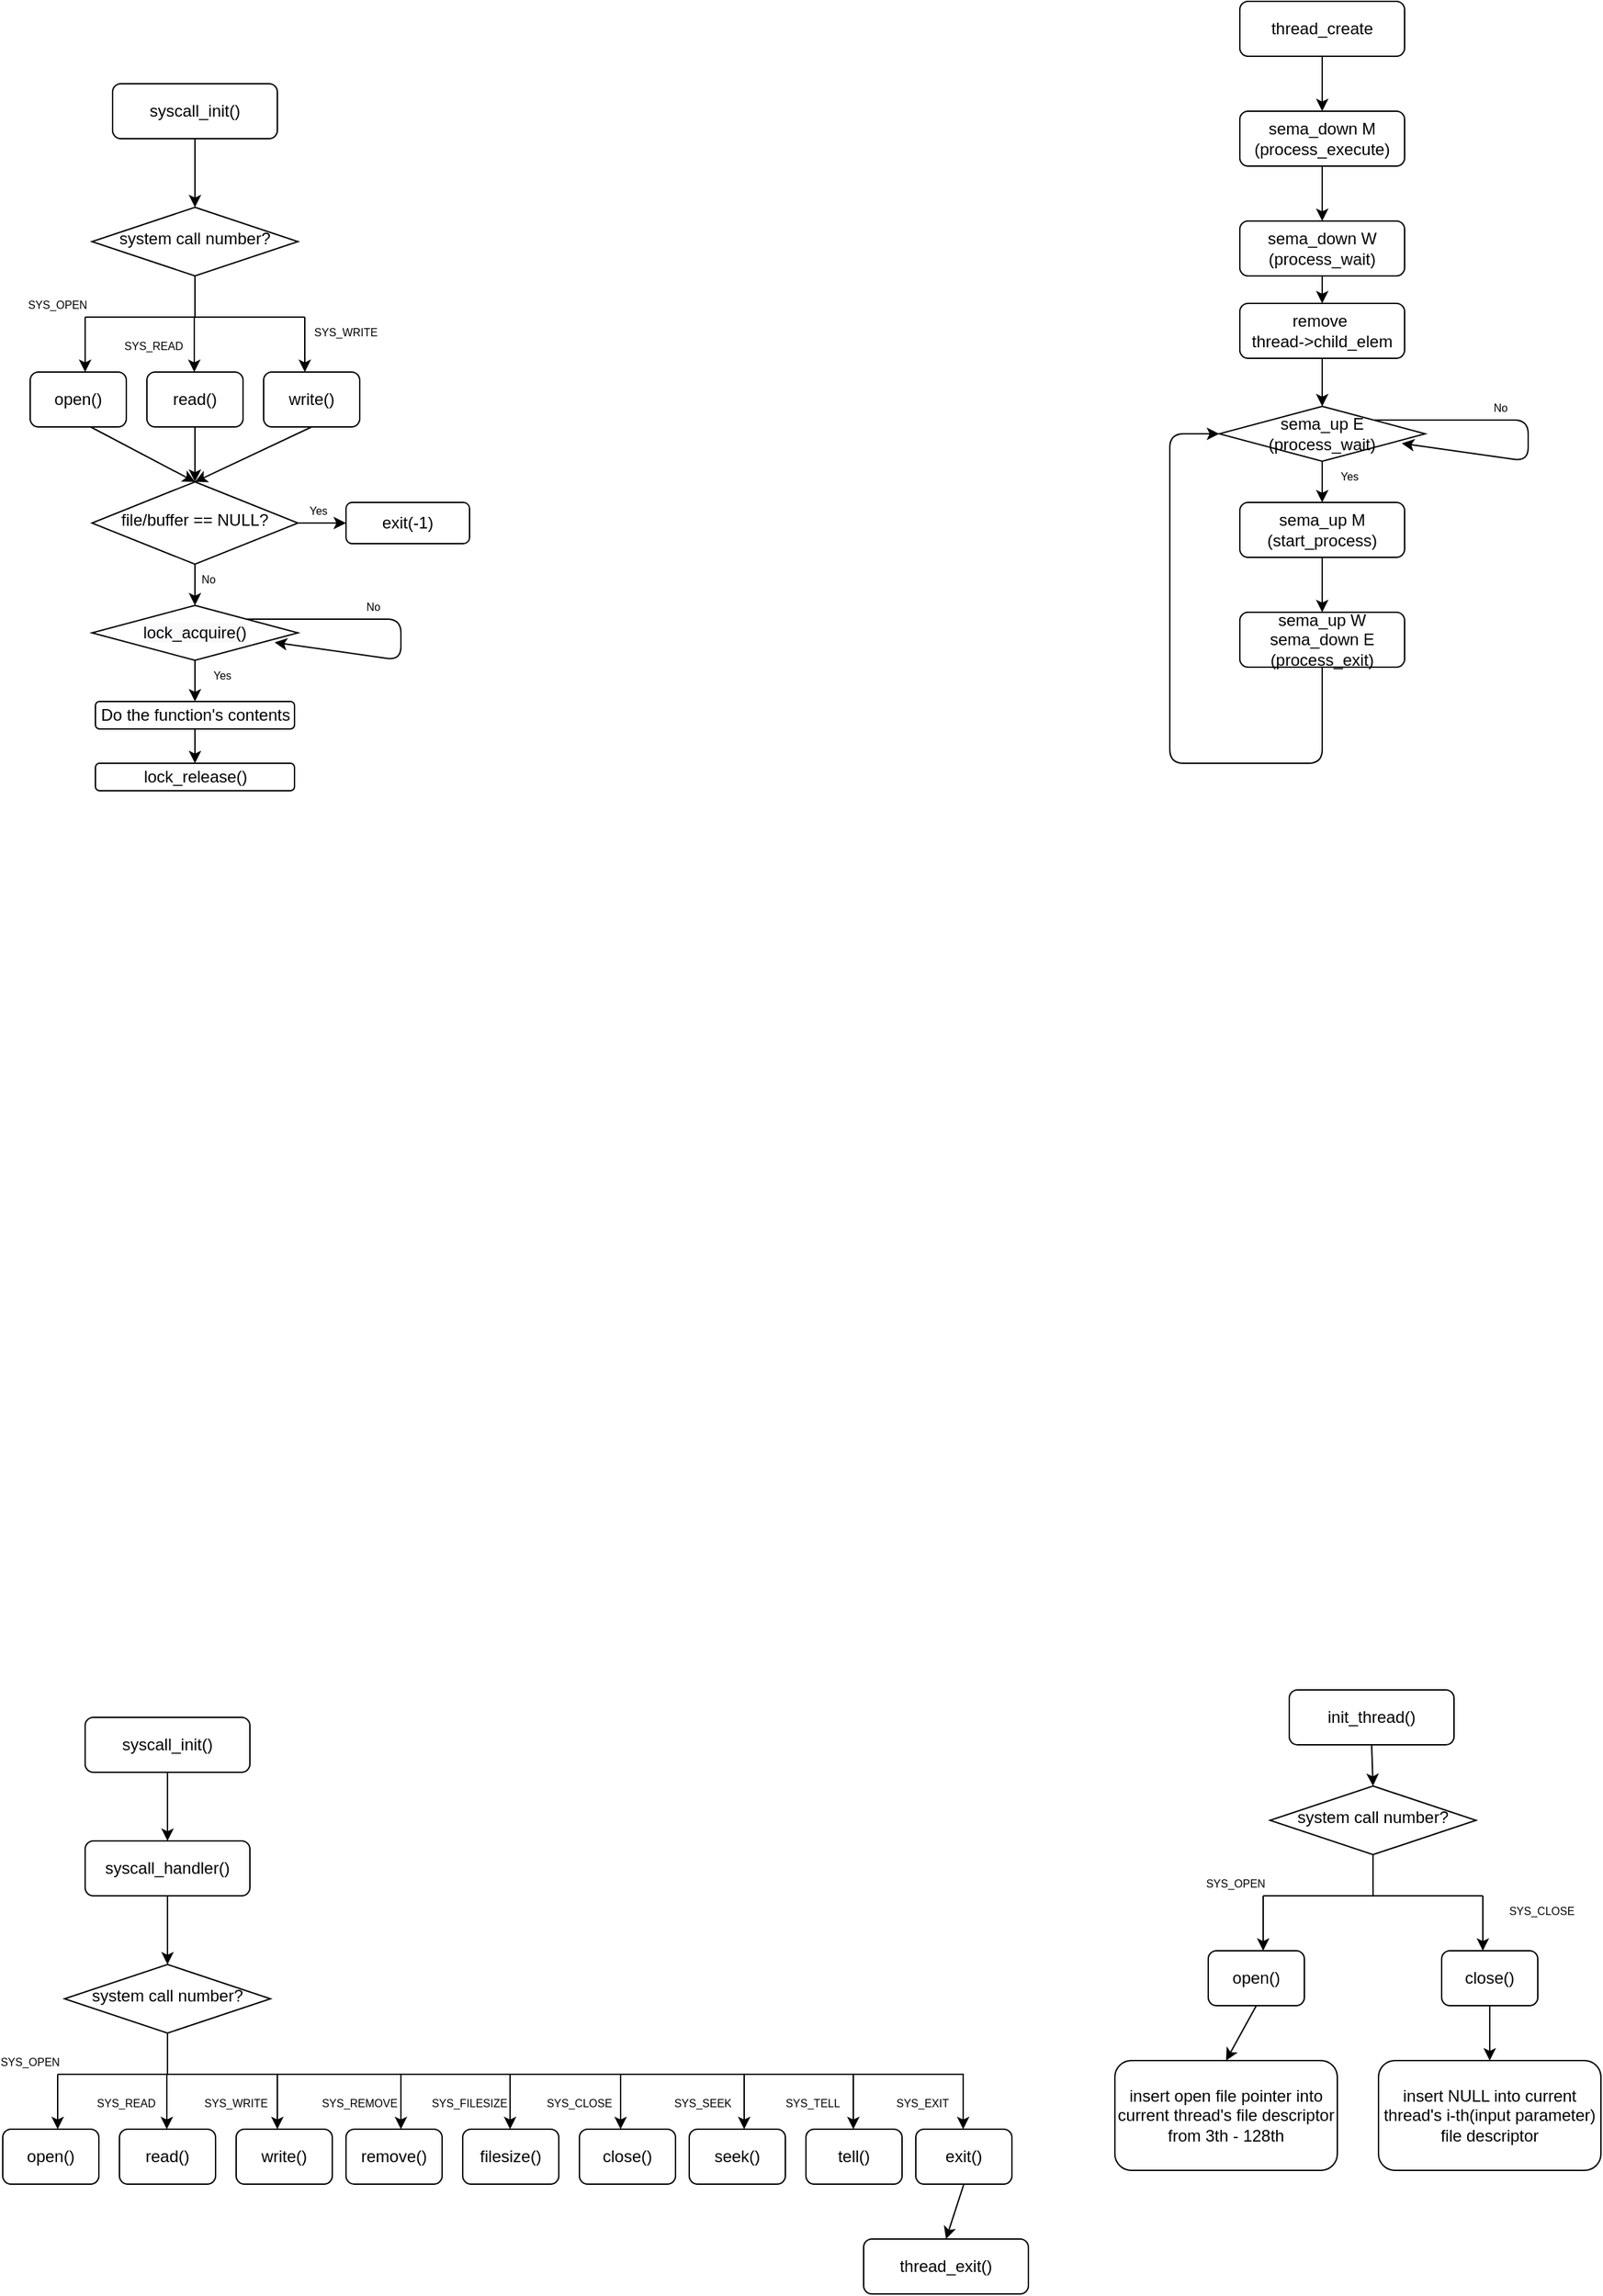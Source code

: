 <mxfile version="13.9.9" type="device"><diagram id="C5RBs43oDa-KdzZeNtuy" name="Page-1"><mxGraphModel dx="1669" dy="847" grid="1" gridSize="10" guides="1" tooltips="1" connect="1" arrows="1" fold="1" page="1" pageScale="1" pageWidth="827" pageHeight="1169" math="0" shadow="0"><root><mxCell id="WIyWlLk6GJQsqaUBKTNV-0"/><mxCell id="WIyWlLk6GJQsqaUBKTNV-1" parent="WIyWlLk6GJQsqaUBKTNV-0"/><mxCell id="WIyWlLk6GJQsqaUBKTNV-3" value="syscall_init()" style="rounded=1;whiteSpace=wrap;html=1;fontSize=12;glass=0;strokeWidth=1;shadow=0;" parent="WIyWlLk6GJQsqaUBKTNV-1" vertex="1"><mxGeometry x="160" y="90" width="120" height="40" as="geometry"/></mxCell><mxCell id="WIyWlLk6GJQsqaUBKTNV-6" value="system call number?" style="rhombus;whiteSpace=wrap;html=1;shadow=0;fontFamily=Helvetica;fontSize=12;align=center;strokeWidth=1;spacing=6;spacingTop=-4;" parent="WIyWlLk6GJQsqaUBKTNV-1" vertex="1"><mxGeometry x="145" y="180" width="150" height="50" as="geometry"/></mxCell><mxCell id="WIyWlLk6GJQsqaUBKTNV-11" value="open()" style="rounded=1;whiteSpace=wrap;html=1;fontSize=12;glass=0;strokeWidth=1;shadow=0;" parent="WIyWlLk6GJQsqaUBKTNV-1" vertex="1"><mxGeometry x="100" y="300" width="70" height="40" as="geometry"/></mxCell><mxCell id="nRG2QTBfci2NmvZgqDCb-1" value="" style="endArrow=none;html=1;entryX=0.5;entryY=1;entryDx=0;entryDy=0;" edge="1" parent="WIyWlLk6GJQsqaUBKTNV-1" target="WIyWlLk6GJQsqaUBKTNV-6"><mxGeometry width="50" height="50" relative="1" as="geometry"><mxPoint x="220" y="260" as="sourcePoint"/><mxPoint x="280" y="270" as="targetPoint"/></mxGeometry></mxCell><mxCell id="nRG2QTBfci2NmvZgqDCb-2" value="" style="endArrow=none;html=1;" edge="1" parent="WIyWlLk6GJQsqaUBKTNV-1"><mxGeometry width="50" height="50" relative="1" as="geometry"><mxPoint x="140" y="260" as="sourcePoint"/><mxPoint x="300" y="260" as="targetPoint"/></mxGeometry></mxCell><mxCell id="nRG2QTBfci2NmvZgqDCb-3" value="" style="endArrow=classic;html=1;" edge="1" parent="WIyWlLk6GJQsqaUBKTNV-1"><mxGeometry width="50" height="50" relative="1" as="geometry"><mxPoint x="140" y="260" as="sourcePoint"/><mxPoint x="140" y="300" as="targetPoint"/></mxGeometry></mxCell><mxCell id="nRG2QTBfci2NmvZgqDCb-4" value="" style="endArrow=classic;html=1;" edge="1" parent="WIyWlLk6GJQsqaUBKTNV-1"><mxGeometry width="50" height="50" relative="1" as="geometry"><mxPoint x="219.5" y="260" as="sourcePoint"/><mxPoint x="219.5" y="300" as="targetPoint"/></mxGeometry></mxCell><mxCell id="nRG2QTBfci2NmvZgqDCb-5" value="" style="endArrow=classic;html=1;" edge="1" parent="WIyWlLk6GJQsqaUBKTNV-1"><mxGeometry width="50" height="50" relative="1" as="geometry"><mxPoint x="300" y="260" as="sourcePoint"/><mxPoint x="300" y="300" as="targetPoint"/></mxGeometry></mxCell><mxCell id="nRG2QTBfci2NmvZgqDCb-6" value="read()" style="rounded=1;whiteSpace=wrap;html=1;fontSize=12;glass=0;strokeWidth=1;shadow=0;" vertex="1" parent="WIyWlLk6GJQsqaUBKTNV-1"><mxGeometry x="185" y="300" width="70" height="40" as="geometry"/></mxCell><mxCell id="nRG2QTBfci2NmvZgqDCb-7" value="write()" style="rounded=1;whiteSpace=wrap;html=1;fontSize=12;glass=0;strokeWidth=1;shadow=0;" vertex="1" parent="WIyWlLk6GJQsqaUBKTNV-1"><mxGeometry x="270" y="300" width="70" height="40" as="geometry"/></mxCell><mxCell id="nRG2QTBfci2NmvZgqDCb-8" value="&lt;span style=&quot;font-size: 8px&quot;&gt;SYS_OPEN&lt;/span&gt;" style="text;html=1;strokeColor=none;fillColor=none;align=center;verticalAlign=middle;whiteSpace=wrap;rounded=0;" vertex="1" parent="WIyWlLk6GJQsqaUBKTNV-1"><mxGeometry x="100" y="240" width="40" height="20" as="geometry"/></mxCell><mxCell id="nRG2QTBfci2NmvZgqDCb-10" value="&lt;span style=&quot;font-size: 8px&quot;&gt;SYS_READ&lt;/span&gt;" style="text;html=1;strokeColor=none;fillColor=none;align=center;verticalAlign=middle;whiteSpace=wrap;rounded=0;" vertex="1" parent="WIyWlLk6GJQsqaUBKTNV-1"><mxGeometry x="170" y="270" width="40" height="20" as="geometry"/></mxCell><mxCell id="nRG2QTBfci2NmvZgqDCb-11" value="&lt;span style=&quot;font-size: 8px&quot;&gt;SYS_WRITE&lt;/span&gt;" style="text;html=1;strokeColor=none;fillColor=none;align=center;verticalAlign=middle;whiteSpace=wrap;rounded=0;" vertex="1" parent="WIyWlLk6GJQsqaUBKTNV-1"><mxGeometry x="310" y="260" width="40" height="20" as="geometry"/></mxCell><mxCell id="nRG2QTBfci2NmvZgqDCb-12" value="file/buffer == NULL?" style="rhombus;whiteSpace=wrap;html=1;shadow=0;fontFamily=Helvetica;fontSize=12;align=center;strokeWidth=1;spacing=6;spacingTop=-4;" vertex="1" parent="WIyWlLk6GJQsqaUBKTNV-1"><mxGeometry x="145" y="380" width="150" height="60" as="geometry"/></mxCell><mxCell id="nRG2QTBfci2NmvZgqDCb-13" value="" style="endArrow=classic;html=1;entryX=0.5;entryY=0;entryDx=0;entryDy=0;exitX=0.5;exitY=1;exitDx=0;exitDy=0;" edge="1" parent="WIyWlLk6GJQsqaUBKTNV-1" source="WIyWlLk6GJQsqaUBKTNV-3" target="WIyWlLk6GJQsqaUBKTNV-6"><mxGeometry width="50" height="50" relative="1" as="geometry"><mxPoint x="220" y="130" as="sourcePoint"/><mxPoint x="290" y="330" as="targetPoint"/></mxGeometry></mxCell><mxCell id="nRG2QTBfci2NmvZgqDCb-14" value="" style="endArrow=classic;html=1;entryX=0.5;entryY=0;entryDx=0;entryDy=0;exitX=0.5;exitY=1;exitDx=0;exitDy=0;" edge="1" parent="WIyWlLk6GJQsqaUBKTNV-1" source="nRG2QTBfci2NmvZgqDCb-6" target="nRG2QTBfci2NmvZgqDCb-12"><mxGeometry width="50" height="50" relative="1" as="geometry"><mxPoint x="230" y="130" as="sourcePoint"/><mxPoint x="230" y="180" as="targetPoint"/></mxGeometry></mxCell><mxCell id="nRG2QTBfci2NmvZgqDCb-15" value="" style="endArrow=classic;html=1;exitX=1;exitY=0.5;exitDx=0;exitDy=0;entryX=0;entryY=0.5;entryDx=0;entryDy=0;" edge="1" parent="WIyWlLk6GJQsqaUBKTNV-1" source="nRG2QTBfci2NmvZgqDCb-12" target="nRG2QTBfci2NmvZgqDCb-16"><mxGeometry width="50" height="50" relative="1" as="geometry"><mxPoint x="240" y="380" as="sourcePoint"/><mxPoint x="330" y="410" as="targetPoint"/></mxGeometry></mxCell><mxCell id="nRG2QTBfci2NmvZgqDCb-16" value="exit(-1)" style="rounded=1;whiteSpace=wrap;html=1;fontSize=12;glass=0;strokeWidth=1;shadow=0;" vertex="1" parent="WIyWlLk6GJQsqaUBKTNV-1"><mxGeometry x="330" y="395" width="90" height="30" as="geometry"/></mxCell><mxCell id="nRG2QTBfci2NmvZgqDCb-18" value="" style="endArrow=classic;html=1;exitX=0.5;exitY=1;exitDx=0;exitDy=0;entryX=0.5;entryY=0;entryDx=0;entryDy=0;" edge="1" parent="WIyWlLk6GJQsqaUBKTNV-1" source="nRG2QTBfci2NmvZgqDCb-12" target="nRG2QTBfci2NmvZgqDCb-64"><mxGeometry width="50" height="50" relative="1" as="geometry"><mxPoint x="240" y="460" as="sourcePoint"/><mxPoint x="220.955" y="469" as="targetPoint"/></mxGeometry></mxCell><mxCell id="nRG2QTBfci2NmvZgqDCb-22" value="" style="endArrow=classic;html=1;entryX=0.5;entryY=0;entryDx=0;entryDy=0;exitX=0.5;exitY=1;exitDx=0;exitDy=0;" edge="1" parent="WIyWlLk6GJQsqaUBKTNV-1" target="nRG2QTBfci2NmvZgqDCb-33" source="nRG2QTBfci2NmvZgqDCb-64"><mxGeometry width="50" height="50" relative="1" as="geometry"><mxPoint x="222.5" y="550" as="sourcePoint"/><mxPoint x="222.5" y="590" as="targetPoint"/></mxGeometry></mxCell><mxCell id="nRG2QTBfci2NmvZgqDCb-24" value="lock_release()" style="rounded=1;whiteSpace=wrap;html=1;fontSize=12;glass=0;strokeWidth=1;shadow=0;" vertex="1" parent="WIyWlLk6GJQsqaUBKTNV-1"><mxGeometry x="147.5" y="585" width="145" height="20" as="geometry"/></mxCell><mxCell id="nRG2QTBfci2NmvZgqDCb-25" value="" style="endArrow=classic;html=1;exitX=0.5;exitY=1;exitDx=0;exitDy=0;entryX=0.5;entryY=0;entryDx=0;entryDy=0;" edge="1" parent="WIyWlLk6GJQsqaUBKTNV-1" source="nRG2QTBfci2NmvZgqDCb-33" target="nRG2QTBfci2NmvZgqDCb-24"><mxGeometry width="50" height="50" relative="1" as="geometry"><mxPoint x="376.25" y="610" as="sourcePoint"/><mxPoint x="396.25" y="640" as="targetPoint"/></mxGeometry></mxCell><mxCell id="nRG2QTBfci2NmvZgqDCb-26" value="" style="endArrow=classic;html=1;exitX=0.629;exitY=1;exitDx=0;exitDy=0;exitPerimeter=0;" edge="1" parent="WIyWlLk6GJQsqaUBKTNV-1" source="WIyWlLk6GJQsqaUBKTNV-11"><mxGeometry width="50" height="50" relative="1" as="geometry"><mxPoint x="230" y="370" as="sourcePoint"/><mxPoint x="220" y="380" as="targetPoint"/></mxGeometry></mxCell><mxCell id="nRG2QTBfci2NmvZgqDCb-27" value="" style="endArrow=classic;html=1;exitX=0.5;exitY=1;exitDx=0;exitDy=0;entryX=0.5;entryY=0;entryDx=0;entryDy=0;" edge="1" parent="WIyWlLk6GJQsqaUBKTNV-1" source="nRG2QTBfci2NmvZgqDCb-7" target="nRG2QTBfci2NmvZgqDCb-12"><mxGeometry width="50" height="50" relative="1" as="geometry"><mxPoint x="230" y="370" as="sourcePoint"/><mxPoint x="280" y="320" as="targetPoint"/></mxGeometry></mxCell><mxCell id="nRG2QTBfci2NmvZgqDCb-28" value="&lt;span style=&quot;font-size: 8px&quot;&gt;Yes&lt;/span&gt;" style="text;html=1;strokeColor=none;fillColor=none;align=center;verticalAlign=middle;whiteSpace=wrap;rounded=0;" vertex="1" parent="WIyWlLk6GJQsqaUBKTNV-1"><mxGeometry x="290" y="390" width="40" height="20" as="geometry"/></mxCell><mxCell id="nRG2QTBfci2NmvZgqDCb-31" value="&lt;span style=&quot;font-size: 8px&quot;&gt;No&lt;/span&gt;" style="text;html=1;strokeColor=none;fillColor=none;align=center;verticalAlign=middle;whiteSpace=wrap;rounded=0;" vertex="1" parent="WIyWlLk6GJQsqaUBKTNV-1"><mxGeometry x="220" y="440" width="20" height="20" as="geometry"/></mxCell><mxCell id="nRG2QTBfci2NmvZgqDCb-33" value="Do the function's contents" style="rounded=1;whiteSpace=wrap;html=1;fontSize=12;glass=0;strokeWidth=1;shadow=0;" vertex="1" parent="WIyWlLk6GJQsqaUBKTNV-1"><mxGeometry x="147.5" y="540" width="145" height="20" as="geometry"/></mxCell><mxCell id="nRG2QTBfci2NmvZgqDCb-48" value="" style="endArrow=classic;html=1;exitX=0.5;exitY=1;exitDx=0;exitDy=0;entryX=0.5;entryY=0;entryDx=0;entryDy=0;" edge="1" parent="WIyWlLk6GJQsqaUBKTNV-1" source="nRG2QTBfci2NmvZgqDCb-79" target="nRG2QTBfci2NmvZgqDCb-62"><mxGeometry width="50" height="50" relative="1" as="geometry"><mxPoint x="1041" y="170" as="sourcePoint"/><mxPoint x="1041" y="230" as="targetPoint"/></mxGeometry></mxCell><mxCell id="nRG2QTBfci2NmvZgqDCb-62" value="sema_down W&lt;br&gt;(process_wait)" style="rounded=1;whiteSpace=wrap;html=1;fontSize=12;glass=0;strokeWidth=1;shadow=0;" vertex="1" parent="WIyWlLk6GJQsqaUBKTNV-1"><mxGeometry x="981" y="190" width="120" height="40" as="geometry"/></mxCell><mxCell id="nRG2QTBfci2NmvZgqDCb-63" value="" style="endArrow=classic;html=1;exitX=0.5;exitY=1;exitDx=0;exitDy=0;entryX=0.5;entryY=0;entryDx=0;entryDy=0;" edge="1" parent="WIyWlLk6GJQsqaUBKTNV-1" source="nRG2QTBfci2NmvZgqDCb-86" target="nRG2QTBfci2NmvZgqDCb-73"><mxGeometry width="50" height="50" relative="1" as="geometry"><mxPoint x="1041" y="295" as="sourcePoint"/><mxPoint x="1041" y="335" as="targetPoint"/></mxGeometry></mxCell><mxCell id="nRG2QTBfci2NmvZgqDCb-64" value="&#10;&#10;&lt;span style=&quot;color: rgb(0, 0, 0); font-family: helvetica; font-size: 12px; font-style: normal; font-weight: 400; letter-spacing: normal; text-align: center; text-indent: 0px; text-transform: none; word-spacing: 0px; background-color: rgb(248, 249, 250); display: inline; float: none;&quot;&gt;lock_acquire()&lt;/span&gt;&#10;&#10;" style="rhombus;whiteSpace=wrap;html=1;" vertex="1" parent="WIyWlLk6GJQsqaUBKTNV-1"><mxGeometry x="145" y="470" width="150" height="40" as="geometry"/></mxCell><mxCell id="nRG2QTBfci2NmvZgqDCb-69" value="&lt;span style=&quot;font-size: 8px&quot;&gt;Yes&lt;/span&gt;" style="text;html=1;strokeColor=none;fillColor=none;align=center;verticalAlign=middle;whiteSpace=wrap;rounded=0;" vertex="1" parent="WIyWlLk6GJQsqaUBKTNV-1"><mxGeometry x="220" y="510" width="40" height="20" as="geometry"/></mxCell><mxCell id="nRG2QTBfci2NmvZgqDCb-70" value="" style="endArrow=classic;html=1;exitX=1;exitY=0;exitDx=0;exitDy=0;entryX=0.887;entryY=0.675;entryDx=0;entryDy=0;entryPerimeter=0;" edge="1" parent="WIyWlLk6GJQsqaUBKTNV-1" source="nRG2QTBfci2NmvZgqDCb-64" target="nRG2QTBfci2NmvZgqDCb-64"><mxGeometry width="50" height="50" relative="1" as="geometry"><mxPoint x="700" y="370" as="sourcePoint"/><mxPoint x="750" y="320" as="targetPoint"/><Array as="points"><mxPoint x="370" y="480"/><mxPoint x="370" y="510"/></Array></mxGeometry></mxCell><mxCell id="nRG2QTBfci2NmvZgqDCb-71" value="&lt;span style=&quot;font-size: 8px&quot;&gt;No&lt;/span&gt;" style="text;html=1;strokeColor=none;fillColor=none;align=center;verticalAlign=middle;whiteSpace=wrap;rounded=0;" vertex="1" parent="WIyWlLk6GJQsqaUBKTNV-1"><mxGeometry x="340" y="460" width="20" height="20" as="geometry"/></mxCell><mxCell id="nRG2QTBfci2NmvZgqDCb-72" value="" style="endArrow=classic;html=1;entryX=0.5;entryY=0;entryDx=0;entryDy=0;exitX=0.5;exitY=1;exitDx=0;exitDy=0;" edge="1" parent="WIyWlLk6GJQsqaUBKTNV-1" source="nRG2QTBfci2NmvZgqDCb-73" target="nRG2QTBfci2NmvZgqDCb-81"><mxGeometry width="50" height="50" relative="1" as="geometry"><mxPoint x="1043.5" y="405" as="sourcePoint"/><mxPoint x="1041" y="395" as="targetPoint"/></mxGeometry></mxCell><mxCell id="nRG2QTBfci2NmvZgqDCb-73" value="sema_up E&lt;br&gt;(process_wait)" style="rhombus;whiteSpace=wrap;html=1;" vertex="1" parent="WIyWlLk6GJQsqaUBKTNV-1"><mxGeometry x="966" y="325" width="150" height="40" as="geometry"/></mxCell><mxCell id="nRG2QTBfci2NmvZgqDCb-74" value="&lt;span style=&quot;font-size: 8px&quot;&gt;Yes&lt;/span&gt;" style="text;html=1;strokeColor=none;fillColor=none;align=center;verticalAlign=middle;whiteSpace=wrap;rounded=0;" vertex="1" parent="WIyWlLk6GJQsqaUBKTNV-1"><mxGeometry x="1041" y="365" width="40" height="20" as="geometry"/></mxCell><mxCell id="nRG2QTBfci2NmvZgqDCb-75" value="" style="endArrow=classic;html=1;exitX=1;exitY=0;exitDx=0;exitDy=0;" edge="1" parent="WIyWlLk6GJQsqaUBKTNV-1" source="nRG2QTBfci2NmvZgqDCb-73"><mxGeometry width="50" height="50" relative="1" as="geometry"><mxPoint x="1521" y="225" as="sourcePoint"/><mxPoint x="1099" y="352" as="targetPoint"/><Array as="points"><mxPoint x="1191" y="335"/><mxPoint x="1191" y="365"/></Array></mxGeometry></mxCell><mxCell id="nRG2QTBfci2NmvZgqDCb-76" value="&lt;span style=&quot;font-size: 8px&quot;&gt;No&lt;/span&gt;" style="text;html=1;strokeColor=none;fillColor=none;align=center;verticalAlign=middle;whiteSpace=wrap;rounded=0;" vertex="1" parent="WIyWlLk6GJQsqaUBKTNV-1"><mxGeometry x="1161" y="315" width="20" height="20" as="geometry"/></mxCell><mxCell id="nRG2QTBfci2NmvZgqDCb-77" value="thread_create" style="rounded=1;whiteSpace=wrap;html=1;fontSize=12;glass=0;strokeWidth=1;shadow=0;" vertex="1" parent="WIyWlLk6GJQsqaUBKTNV-1"><mxGeometry x="981" y="30" width="120" height="40" as="geometry"/></mxCell><mxCell id="nRG2QTBfci2NmvZgqDCb-78" value="" style="endArrow=classic;html=1;exitX=0.5;exitY=1;exitDx=0;exitDy=0;entryX=0.5;entryY=0;entryDx=0;entryDy=0;" edge="1" parent="WIyWlLk6GJQsqaUBKTNV-1" source="nRG2QTBfci2NmvZgqDCb-77" target="nRG2QTBfci2NmvZgqDCb-79"><mxGeometry width="50" height="50" relative="1" as="geometry"><mxPoint x="1041" y="70" as="sourcePoint"/><mxPoint x="1041" y="130" as="targetPoint"/></mxGeometry></mxCell><mxCell id="nRG2QTBfci2NmvZgqDCb-79" value="sema_down M&lt;br&gt;(process_execute)" style="rounded=1;whiteSpace=wrap;html=1;fontSize=12;glass=0;strokeWidth=1;shadow=0;" vertex="1" parent="WIyWlLk6GJQsqaUBKTNV-1"><mxGeometry x="981" y="110" width="120" height="40" as="geometry"/></mxCell><mxCell id="nRG2QTBfci2NmvZgqDCb-81" value="sema_up M&lt;br&gt;(start_process)" style="rounded=1;whiteSpace=wrap;html=1;fontSize=12;glass=0;strokeWidth=1;shadow=0;" vertex="1" parent="WIyWlLk6GJQsqaUBKTNV-1"><mxGeometry x="981" y="395" width="120" height="40" as="geometry"/></mxCell><mxCell id="nRG2QTBfci2NmvZgqDCb-82" value="" style="endArrow=classic;html=1;exitX=0.5;exitY=1;exitDx=0;exitDy=0;entryX=0.5;entryY=0;entryDx=0;entryDy=0;" edge="1" parent="WIyWlLk6GJQsqaUBKTNV-1" target="nRG2QTBfci2NmvZgqDCb-83" source="nRG2QTBfci2NmvZgqDCb-81"><mxGeometry width="50" height="50" relative="1" as="geometry"><mxPoint x="1041" y="435" as="sourcePoint"/><mxPoint x="1041" y="495" as="targetPoint"/></mxGeometry></mxCell><mxCell id="nRG2QTBfci2NmvZgqDCb-83" value="sema_up W&lt;br&gt;sema_down E&lt;br&gt;(process_exit)" style="rounded=1;whiteSpace=wrap;html=1;fontSize=12;glass=0;strokeWidth=1;shadow=0;" vertex="1" parent="WIyWlLk6GJQsqaUBKTNV-1"><mxGeometry x="981" y="475" width="120" height="40" as="geometry"/></mxCell><mxCell id="nRG2QTBfci2NmvZgqDCb-84" value="" style="endArrow=classic;html=1;exitX=0.5;exitY=1;exitDx=0;exitDy=0;entryX=0;entryY=0.5;entryDx=0;entryDy=0;" edge="1" parent="WIyWlLk6GJQsqaUBKTNV-1" source="nRG2QTBfci2NmvZgqDCb-83" target="nRG2QTBfci2NmvZgqDCb-73"><mxGeometry width="50" height="50" relative="1" as="geometry"><mxPoint x="700" y="395" as="sourcePoint"/><mxPoint x="930" y="225" as="targetPoint"/><Array as="points"><mxPoint x="1041" y="585"/><mxPoint x="930" y="585"/><mxPoint x="930" y="345"/></Array></mxGeometry></mxCell><mxCell id="nRG2QTBfci2NmvZgqDCb-85" value="" style="endArrow=classic;html=1;exitX=0.5;exitY=1;exitDx=0;exitDy=0;entryX=0.5;entryY=0;entryDx=0;entryDy=0;" edge="1" parent="WIyWlLk6GJQsqaUBKTNV-1" target="nRG2QTBfci2NmvZgqDCb-86" source="nRG2QTBfci2NmvZgqDCb-62"><mxGeometry width="50" height="50" relative="1" as="geometry"><mxPoint x="1061" y="240" as="sourcePoint"/><mxPoint x="1061" y="320" as="targetPoint"/></mxGeometry></mxCell><mxCell id="nRG2QTBfci2NmvZgqDCb-86" value="remove&amp;nbsp;&lt;br&gt;thread-&amp;gt;child_elem" style="rounded=1;whiteSpace=wrap;html=1;fontSize=12;glass=0;strokeWidth=1;shadow=0;" vertex="1" parent="WIyWlLk6GJQsqaUBKTNV-1"><mxGeometry x="981" y="250" width="120" height="40" as="geometry"/></mxCell><mxCell id="nRG2QTBfci2NmvZgqDCb-96" value="init_thread()" style="rounded=1;whiteSpace=wrap;html=1;fontSize=12;glass=0;strokeWidth=1;shadow=0;" vertex="1" parent="WIyWlLk6GJQsqaUBKTNV-1"><mxGeometry x="1017" y="1260" width="120" height="40" as="geometry"/></mxCell><mxCell id="nRG2QTBfci2NmvZgqDCb-105" value="system call number?" style="rhombus;whiteSpace=wrap;html=1;shadow=0;fontFamily=Helvetica;fontSize=12;align=center;strokeWidth=1;spacing=6;spacingTop=-4;" vertex="1" parent="WIyWlLk6GJQsqaUBKTNV-1"><mxGeometry x="1003" y="1330" width="150" height="50" as="geometry"/></mxCell><mxCell id="nRG2QTBfci2NmvZgqDCb-106" value="open()" style="rounded=1;whiteSpace=wrap;html=1;fontSize=12;glass=0;strokeWidth=1;shadow=0;" vertex="1" parent="WIyWlLk6GJQsqaUBKTNV-1"><mxGeometry x="958" y="1450" width="70" height="40" as="geometry"/></mxCell><mxCell id="nRG2QTBfci2NmvZgqDCb-107" value="" style="endArrow=none;html=1;entryX=0.5;entryY=1;entryDx=0;entryDy=0;" edge="1" parent="WIyWlLk6GJQsqaUBKTNV-1" target="nRG2QTBfci2NmvZgqDCb-105"><mxGeometry width="50" height="50" relative="1" as="geometry"><mxPoint x="1078" y="1410" as="sourcePoint"/><mxPoint x="1138" y="1420" as="targetPoint"/></mxGeometry></mxCell><mxCell id="nRG2QTBfci2NmvZgqDCb-108" value="" style="endArrow=none;html=1;" edge="1" parent="WIyWlLk6GJQsqaUBKTNV-1"><mxGeometry width="50" height="50" relative="1" as="geometry"><mxPoint x="998" y="1410" as="sourcePoint"/><mxPoint x="1158" y="1410" as="targetPoint"/></mxGeometry></mxCell><mxCell id="nRG2QTBfci2NmvZgqDCb-109" value="" style="endArrow=classic;html=1;" edge="1" parent="WIyWlLk6GJQsqaUBKTNV-1"><mxGeometry width="50" height="50" relative="1" as="geometry"><mxPoint x="998" y="1410" as="sourcePoint"/><mxPoint x="998" y="1450" as="targetPoint"/></mxGeometry></mxCell><mxCell id="nRG2QTBfci2NmvZgqDCb-111" value="" style="endArrow=classic;html=1;" edge="1" parent="WIyWlLk6GJQsqaUBKTNV-1"><mxGeometry width="50" height="50" relative="1" as="geometry"><mxPoint x="1158" y="1410" as="sourcePoint"/><mxPoint x="1158" y="1450" as="targetPoint"/></mxGeometry></mxCell><mxCell id="nRG2QTBfci2NmvZgqDCb-113" value="close()" style="rounded=1;whiteSpace=wrap;html=1;fontSize=12;glass=0;strokeWidth=1;shadow=0;" vertex="1" parent="WIyWlLk6GJQsqaUBKTNV-1"><mxGeometry x="1128" y="1450" width="70" height="40" as="geometry"/></mxCell><mxCell id="nRG2QTBfci2NmvZgqDCb-114" value="&lt;span style=&quot;font-size: 8px&quot;&gt;SYS_OPEN&lt;/span&gt;" style="text;html=1;strokeColor=none;fillColor=none;align=center;verticalAlign=middle;whiteSpace=wrap;rounded=0;" vertex="1" parent="WIyWlLk6GJQsqaUBKTNV-1"><mxGeometry x="958" y="1390" width="40" height="20" as="geometry"/></mxCell><mxCell id="nRG2QTBfci2NmvZgqDCb-116" value="&lt;span style=&quot;font-size: 8px&quot;&gt;SYS_CLOSE&lt;/span&gt;" style="text;html=1;strokeColor=none;fillColor=none;align=center;verticalAlign=middle;whiteSpace=wrap;rounded=0;" vertex="1" parent="WIyWlLk6GJQsqaUBKTNV-1"><mxGeometry x="1181" y="1410" width="40" height="20" as="geometry"/></mxCell><mxCell id="nRG2QTBfci2NmvZgqDCb-117" value="" style="endArrow=classic;html=1;entryX=0.5;entryY=0;entryDx=0;entryDy=0;exitX=0.5;exitY=1;exitDx=0;exitDy=0;" edge="1" parent="WIyWlLk6GJQsqaUBKTNV-1" target="nRG2QTBfci2NmvZgqDCb-105" source="nRG2QTBfci2NmvZgqDCb-96"><mxGeometry width="50" height="50" relative="1" as="geometry"><mxPoint x="1070" y="1320" as="sourcePoint"/><mxPoint x="1140" y="1520" as="targetPoint"/></mxGeometry></mxCell><mxCell id="nRG2QTBfci2NmvZgqDCb-119" value="" style="endArrow=classic;html=1;exitX=0.5;exitY=1;exitDx=0;exitDy=0;entryX=0.5;entryY=0;entryDx=0;entryDy=0;" edge="1" parent="WIyWlLk6GJQsqaUBKTNV-1" source="nRG2QTBfci2NmvZgqDCb-113" target="nRG2QTBfci2NmvZgqDCb-120"><mxGeometry width="50" height="50" relative="1" as="geometry"><mxPoint x="700" y="1630" as="sourcePoint"/><mxPoint x="1163" y="1530" as="targetPoint"/></mxGeometry></mxCell><mxCell id="nRG2QTBfci2NmvZgqDCb-120" value="insert NULL into current thread's i-th(input parameter) file descriptor" style="rounded=1;whiteSpace=wrap;html=1;fontSize=12;glass=0;strokeWidth=1;shadow=0;" vertex="1" parent="WIyWlLk6GJQsqaUBKTNV-1"><mxGeometry x="1082" y="1530" width="162" height="80" as="geometry"/></mxCell><mxCell id="nRG2QTBfci2NmvZgqDCb-121" value="" style="endArrow=classic;html=1;exitX=0.5;exitY=1;exitDx=0;exitDy=0;entryX=0.5;entryY=0;entryDx=0;entryDy=0;" edge="1" parent="WIyWlLk6GJQsqaUBKTNV-1" target="nRG2QTBfci2NmvZgqDCb-122" source="nRG2QTBfci2NmvZgqDCb-106"><mxGeometry width="50" height="50" relative="1" as="geometry"><mxPoint x="986" y="1490" as="sourcePoint"/><mxPoint x="971" y="1530" as="targetPoint"/></mxGeometry></mxCell><mxCell id="nRG2QTBfci2NmvZgqDCb-122" value="insert open file pointer into current thread's file descriptor from 3th - 128th" style="rounded=1;whiteSpace=wrap;html=1;fontSize=12;glass=0;strokeWidth=1;shadow=0;" vertex="1" parent="WIyWlLk6GJQsqaUBKTNV-1"><mxGeometry x="890" y="1530" width="162" height="80" as="geometry"/></mxCell><mxCell id="nRG2QTBfci2NmvZgqDCb-123" value="syscall_handler()" style="rounded=1;whiteSpace=wrap;html=1;fontSize=12;glass=0;strokeWidth=1;shadow=0;" vertex="1" parent="WIyWlLk6GJQsqaUBKTNV-1"><mxGeometry x="140" y="1370" width="120" height="40" as="geometry"/></mxCell><mxCell id="nRG2QTBfci2NmvZgqDCb-124" value="system call number?" style="rhombus;whiteSpace=wrap;html=1;shadow=0;fontFamily=Helvetica;fontSize=12;align=center;strokeWidth=1;spacing=6;spacingTop=-4;" vertex="1" parent="WIyWlLk6GJQsqaUBKTNV-1"><mxGeometry x="125" y="1460" width="150" height="50" as="geometry"/></mxCell><mxCell id="nRG2QTBfci2NmvZgqDCb-125" value="open()" style="rounded=1;whiteSpace=wrap;html=1;fontSize=12;glass=0;strokeWidth=1;shadow=0;" vertex="1" parent="WIyWlLk6GJQsqaUBKTNV-1"><mxGeometry x="80" y="1580" width="70" height="40" as="geometry"/></mxCell><mxCell id="nRG2QTBfci2NmvZgqDCb-126" value="" style="endArrow=none;html=1;entryX=0.5;entryY=1;entryDx=0;entryDy=0;" edge="1" parent="WIyWlLk6GJQsqaUBKTNV-1" target="nRG2QTBfci2NmvZgqDCb-124"><mxGeometry width="50" height="50" relative="1" as="geometry"><mxPoint x="200" y="1540" as="sourcePoint"/><mxPoint x="260" y="1550" as="targetPoint"/></mxGeometry></mxCell><mxCell id="nRG2QTBfci2NmvZgqDCb-127" value="" style="endArrow=none;html=1;" edge="1" parent="WIyWlLk6GJQsqaUBKTNV-1"><mxGeometry width="50" height="50" relative="1" as="geometry"><mxPoint x="120" y="1540" as="sourcePoint"/><mxPoint x="370" y="1540" as="targetPoint"/></mxGeometry></mxCell><mxCell id="nRG2QTBfci2NmvZgqDCb-128" value="" style="endArrow=classic;html=1;" edge="1" parent="WIyWlLk6GJQsqaUBKTNV-1"><mxGeometry width="50" height="50" relative="1" as="geometry"><mxPoint x="120" y="1540" as="sourcePoint"/><mxPoint x="120" y="1580" as="targetPoint"/></mxGeometry></mxCell><mxCell id="nRG2QTBfci2NmvZgqDCb-129" value="" style="endArrow=classic;html=1;" edge="1" parent="WIyWlLk6GJQsqaUBKTNV-1"><mxGeometry width="50" height="50" relative="1" as="geometry"><mxPoint x="199.5" y="1540" as="sourcePoint"/><mxPoint x="199.5" y="1580" as="targetPoint"/></mxGeometry></mxCell><mxCell id="nRG2QTBfci2NmvZgqDCb-130" value="" style="endArrow=classic;html=1;" edge="1" parent="WIyWlLk6GJQsqaUBKTNV-1"><mxGeometry width="50" height="50" relative="1" as="geometry"><mxPoint x="280" y="1540" as="sourcePoint"/><mxPoint x="280" y="1580" as="targetPoint"/></mxGeometry></mxCell><mxCell id="nRG2QTBfci2NmvZgqDCb-131" value="read()" style="rounded=1;whiteSpace=wrap;html=1;fontSize=12;glass=0;strokeWidth=1;shadow=0;" vertex="1" parent="WIyWlLk6GJQsqaUBKTNV-1"><mxGeometry x="165" y="1580" width="70" height="40" as="geometry"/></mxCell><mxCell id="nRG2QTBfci2NmvZgqDCb-132" value="write()" style="rounded=1;whiteSpace=wrap;html=1;fontSize=12;glass=0;strokeWidth=1;shadow=0;" vertex="1" parent="WIyWlLk6GJQsqaUBKTNV-1"><mxGeometry x="250" y="1580" width="70" height="40" as="geometry"/></mxCell><mxCell id="nRG2QTBfci2NmvZgqDCb-133" value="&lt;span style=&quot;font-size: 8px&quot;&gt;SYS_OPEN&lt;/span&gt;" style="text;html=1;strokeColor=none;fillColor=none;align=center;verticalAlign=middle;whiteSpace=wrap;rounded=0;" vertex="1" parent="WIyWlLk6GJQsqaUBKTNV-1"><mxGeometry x="80" y="1520" width="40" height="20" as="geometry"/></mxCell><mxCell id="nRG2QTBfci2NmvZgqDCb-134" value="&lt;span style=&quot;font-size: 8px&quot;&gt;SYS_READ&lt;/span&gt;" style="text;html=1;strokeColor=none;fillColor=none;align=center;verticalAlign=middle;whiteSpace=wrap;rounded=0;" vertex="1" parent="WIyWlLk6GJQsqaUBKTNV-1"><mxGeometry x="150" y="1550" width="40" height="20" as="geometry"/></mxCell><mxCell id="nRG2QTBfci2NmvZgqDCb-135" value="&lt;span style=&quot;font-size: 8px&quot;&gt;SYS_WRITE&lt;/span&gt;" style="text;html=1;strokeColor=none;fillColor=none;align=center;verticalAlign=middle;whiteSpace=wrap;rounded=0;" vertex="1" parent="WIyWlLk6GJQsqaUBKTNV-1"><mxGeometry x="230" y="1550" width="40" height="20" as="geometry"/></mxCell><mxCell id="nRG2QTBfci2NmvZgqDCb-137" value="" style="endArrow=classic;html=1;entryX=0.5;entryY=0;entryDx=0;entryDy=0;exitX=0.5;exitY=1;exitDx=0;exitDy=0;" edge="1" parent="WIyWlLk6GJQsqaUBKTNV-1" source="nRG2QTBfci2NmvZgqDCb-123" target="nRG2QTBfci2NmvZgqDCb-124"><mxGeometry width="50" height="50" relative="1" as="geometry"><mxPoint x="200" y="1410" as="sourcePoint"/><mxPoint x="270" y="1610" as="targetPoint"/></mxGeometry></mxCell><mxCell id="nRG2QTBfci2NmvZgqDCb-185" value="remove()" style="rounded=1;whiteSpace=wrap;html=1;fontSize=12;glass=0;strokeWidth=1;shadow=0;" vertex="1" parent="WIyWlLk6GJQsqaUBKTNV-1"><mxGeometry x="330" y="1580" width="70" height="40" as="geometry"/></mxCell><mxCell id="nRG2QTBfci2NmvZgqDCb-186" value="" style="endArrow=none;html=1;" edge="1" parent="WIyWlLk6GJQsqaUBKTNV-1"><mxGeometry width="50" height="50" relative="1" as="geometry"><mxPoint x="370" y="1540" as="sourcePoint"/><mxPoint x="780" y="1540" as="targetPoint"/></mxGeometry></mxCell><mxCell id="nRG2QTBfci2NmvZgqDCb-187" value="" style="endArrow=classic;html=1;" edge="1" parent="WIyWlLk6GJQsqaUBKTNV-1"><mxGeometry width="50" height="50" relative="1" as="geometry"><mxPoint x="370" y="1540" as="sourcePoint"/><mxPoint x="370" y="1580" as="targetPoint"/></mxGeometry></mxCell><mxCell id="nRG2QTBfci2NmvZgqDCb-188" value="" style="endArrow=classic;html=1;" edge="1" parent="WIyWlLk6GJQsqaUBKTNV-1"><mxGeometry width="50" height="50" relative="1" as="geometry"><mxPoint x="449.5" y="1540" as="sourcePoint"/><mxPoint x="449.5" y="1580" as="targetPoint"/></mxGeometry></mxCell><mxCell id="nRG2QTBfci2NmvZgqDCb-189" value="" style="endArrow=classic;html=1;" edge="1" parent="WIyWlLk6GJQsqaUBKTNV-1"><mxGeometry width="50" height="50" relative="1" as="geometry"><mxPoint x="530" y="1540" as="sourcePoint"/><mxPoint x="530" y="1580" as="targetPoint"/></mxGeometry></mxCell><mxCell id="nRG2QTBfci2NmvZgqDCb-190" value="filesize()" style="rounded=1;whiteSpace=wrap;html=1;fontSize=12;glass=0;strokeWidth=1;shadow=0;" vertex="1" parent="WIyWlLk6GJQsqaUBKTNV-1"><mxGeometry x="415" y="1580" width="70" height="40" as="geometry"/></mxCell><mxCell id="nRG2QTBfci2NmvZgqDCb-191" value="close()" style="rounded=1;whiteSpace=wrap;html=1;fontSize=12;glass=0;strokeWidth=1;shadow=0;" vertex="1" parent="WIyWlLk6GJQsqaUBKTNV-1"><mxGeometry x="500" y="1580" width="70" height="40" as="geometry"/></mxCell><mxCell id="nRG2QTBfci2NmvZgqDCb-192" value="&lt;span style=&quot;font-size: 8px&quot;&gt;SYS_REMOVE&lt;/span&gt;" style="text;html=1;strokeColor=none;fillColor=none;align=center;verticalAlign=middle;whiteSpace=wrap;rounded=0;" vertex="1" parent="WIyWlLk6GJQsqaUBKTNV-1"><mxGeometry x="320" y="1550" width="40" height="20" as="geometry"/></mxCell><mxCell id="nRG2QTBfci2NmvZgqDCb-193" value="&lt;span style=&quot;font-size: 8px&quot;&gt;SYS_FILESIZE&lt;/span&gt;" style="text;html=1;strokeColor=none;fillColor=none;align=center;verticalAlign=middle;whiteSpace=wrap;rounded=0;" vertex="1" parent="WIyWlLk6GJQsqaUBKTNV-1"><mxGeometry x="400" y="1550" width="40" height="20" as="geometry"/></mxCell><mxCell id="nRG2QTBfci2NmvZgqDCb-194" value="&lt;span style=&quot;font-size: 8px&quot;&gt;SYS_CLOSE&lt;/span&gt;" style="text;html=1;strokeColor=none;fillColor=none;align=center;verticalAlign=middle;whiteSpace=wrap;rounded=0;" vertex="1" parent="WIyWlLk6GJQsqaUBKTNV-1"><mxGeometry x="480" y="1550" width="40" height="20" as="geometry"/></mxCell><mxCell id="nRG2QTBfci2NmvZgqDCb-195" value="seek()" style="rounded=1;whiteSpace=wrap;html=1;fontSize=12;glass=0;strokeWidth=1;shadow=0;" vertex="1" parent="WIyWlLk6GJQsqaUBKTNV-1"><mxGeometry x="580" y="1580" width="70" height="40" as="geometry"/></mxCell><mxCell id="nRG2QTBfci2NmvZgqDCb-197" value="" style="endArrow=classic;html=1;" edge="1" parent="WIyWlLk6GJQsqaUBKTNV-1"><mxGeometry width="50" height="50" relative="1" as="geometry"><mxPoint x="620" y="1540" as="sourcePoint"/><mxPoint x="620" y="1580" as="targetPoint"/></mxGeometry></mxCell><mxCell id="nRG2QTBfci2NmvZgqDCb-198" value="" style="endArrow=classic;html=1;" edge="1" parent="WIyWlLk6GJQsqaUBKTNV-1"><mxGeometry width="50" height="50" relative="1" as="geometry"><mxPoint x="699.5" y="1540" as="sourcePoint"/><mxPoint x="699.5" y="1580" as="targetPoint"/></mxGeometry></mxCell><mxCell id="nRG2QTBfci2NmvZgqDCb-200" value="tell()" style="rounded=1;whiteSpace=wrap;html=1;fontSize=12;glass=0;strokeWidth=1;shadow=0;" vertex="1" parent="WIyWlLk6GJQsqaUBKTNV-1"><mxGeometry x="665" y="1580" width="70" height="40" as="geometry"/></mxCell><mxCell id="nRG2QTBfci2NmvZgqDCb-202" value="&lt;span style=&quot;font-size: 8px&quot;&gt;SYS_SEEK&lt;/span&gt;" style="text;html=1;strokeColor=none;fillColor=none;align=center;verticalAlign=middle;whiteSpace=wrap;rounded=0;" vertex="1" parent="WIyWlLk6GJQsqaUBKTNV-1"><mxGeometry x="570" y="1550" width="40" height="20" as="geometry"/></mxCell><mxCell id="nRG2QTBfci2NmvZgqDCb-203" value="&lt;span style=&quot;font-size: 8px&quot;&gt;SYS_TELL&lt;/span&gt;" style="text;html=1;strokeColor=none;fillColor=none;align=center;verticalAlign=middle;whiteSpace=wrap;rounded=0;" vertex="1" parent="WIyWlLk6GJQsqaUBKTNV-1"><mxGeometry x="650" y="1550" width="40" height="20" as="geometry"/></mxCell><mxCell id="nRG2QTBfci2NmvZgqDCb-206" value="" style="endArrow=classic;html=1;" edge="1" parent="WIyWlLk6GJQsqaUBKTNV-1"><mxGeometry width="50" height="50" relative="1" as="geometry"><mxPoint x="779.5" y="1540" as="sourcePoint"/><mxPoint x="779.5" y="1580" as="targetPoint"/></mxGeometry></mxCell><mxCell id="nRG2QTBfci2NmvZgqDCb-207" value="exit()" style="rounded=1;whiteSpace=wrap;html=1;fontSize=12;glass=0;strokeWidth=1;shadow=0;" vertex="1" parent="WIyWlLk6GJQsqaUBKTNV-1"><mxGeometry x="745" y="1580" width="70" height="40" as="geometry"/></mxCell><mxCell id="nRG2QTBfci2NmvZgqDCb-208" value="&lt;span style=&quot;font-size: 8px&quot;&gt;SYS_EXIT&lt;/span&gt;" style="text;html=1;strokeColor=none;fillColor=none;align=center;verticalAlign=middle;whiteSpace=wrap;rounded=0;" vertex="1" parent="WIyWlLk6GJQsqaUBKTNV-1"><mxGeometry x="730" y="1550" width="40" height="20" as="geometry"/></mxCell><mxCell id="nRG2QTBfci2NmvZgqDCb-211" value="syscall_init()" style="rounded=1;whiteSpace=wrap;html=1;fontSize=12;glass=0;strokeWidth=1;shadow=0;" vertex="1" parent="WIyWlLk6GJQsqaUBKTNV-1"><mxGeometry x="140" y="1280" width="120" height="40" as="geometry"/></mxCell><mxCell id="nRG2QTBfci2NmvZgqDCb-212" value="" style="endArrow=classic;html=1;entryX=0.5;entryY=0;entryDx=0;entryDy=0;exitX=0.5;exitY=1;exitDx=0;exitDy=0;" edge="1" parent="WIyWlLk6GJQsqaUBKTNV-1" source="nRG2QTBfci2NmvZgqDCb-211" target="nRG2QTBfci2NmvZgqDCb-123"><mxGeometry width="50" height="50" relative="1" as="geometry"><mxPoint x="207.5" y="1320" as="sourcePoint"/><mxPoint x="207.5" y="1370" as="targetPoint"/></mxGeometry></mxCell><mxCell id="nRG2QTBfci2NmvZgqDCb-215" value="thread_exit()" style="rounded=1;whiteSpace=wrap;html=1;fontSize=12;glass=0;strokeWidth=1;shadow=0;" vertex="1" parent="WIyWlLk6GJQsqaUBKTNV-1"><mxGeometry x="707" y="1660" width="120" height="40" as="geometry"/></mxCell><mxCell id="nRG2QTBfci2NmvZgqDCb-217" value="" style="endArrow=classic;html=1;entryX=0.5;entryY=0;entryDx=0;entryDy=0;exitX=0.5;exitY=1;exitDx=0;exitDy=0;" edge="1" parent="WIyWlLk6GJQsqaUBKTNV-1" source="nRG2QTBfci2NmvZgqDCb-207" target="nRG2QTBfci2NmvZgqDCb-215"><mxGeometry width="50" height="50" relative="1" as="geometry"><mxPoint x="750" y="1759.0" as="sourcePoint"/><mxPoint x="750" y="1809.0" as="targetPoint"/></mxGeometry></mxCell></root></mxGraphModel></diagram></mxfile>
